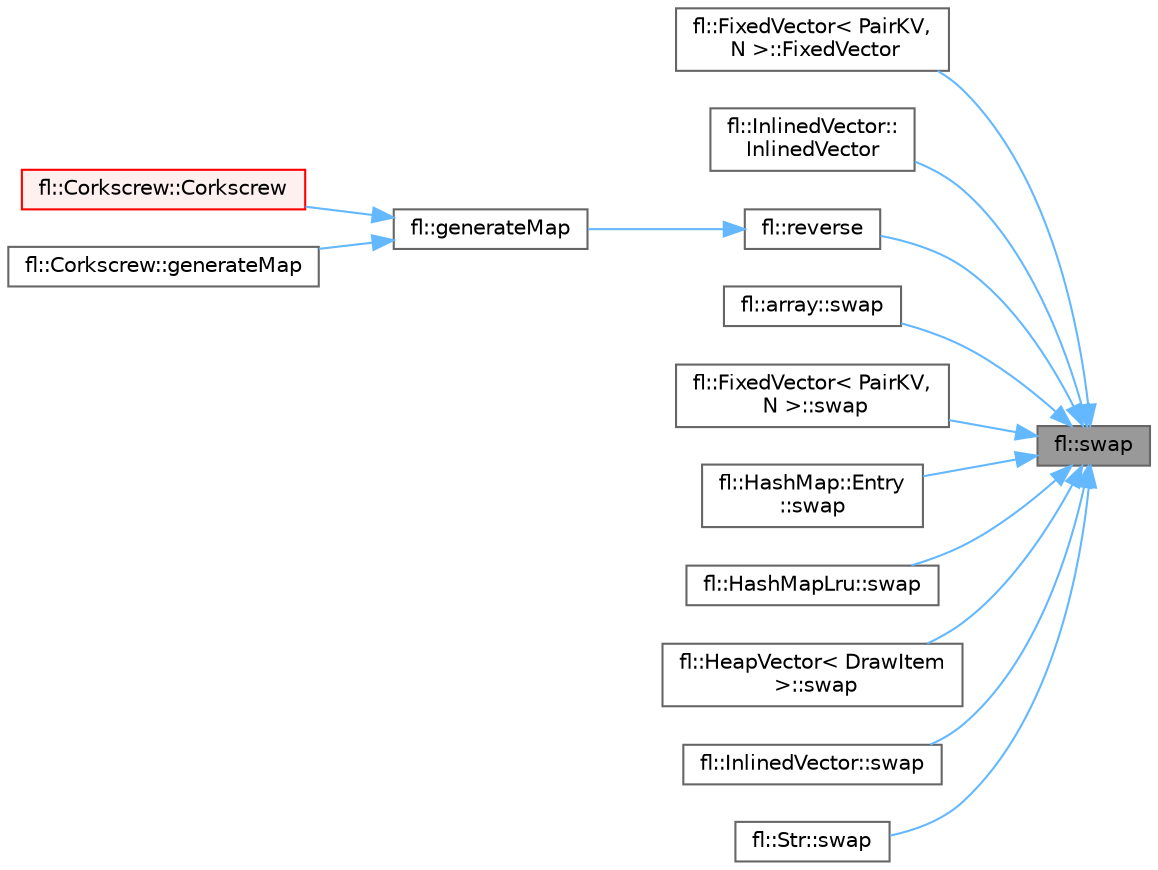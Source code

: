 digraph "fl::swap"
{
 // INTERACTIVE_SVG=YES
 // LATEX_PDF_SIZE
  bgcolor="transparent";
  edge [fontname=Helvetica,fontsize=10,labelfontname=Helvetica,labelfontsize=10];
  node [fontname=Helvetica,fontsize=10,shape=box,height=0.2,width=0.4];
  rankdir="RL";
  Node1 [id="Node000001",label="fl::swap",height=0.2,width=0.4,color="gray40", fillcolor="grey60", style="filled", fontcolor="black",tooltip=" "];
  Node1 -> Node2 [id="edge1_Node000001_Node000002",dir="back",color="steelblue1",style="solid",tooltip=" "];
  Node2 [id="Node000002",label="fl::FixedVector\< PairKV,\l N \>::FixedVector",height=0.2,width=0.4,color="grey40", fillcolor="white", style="filled",URL="$d3/d73/classfl_1_1_fixed_vector_a5a5434970b8f5f39eba9e289b9a5ac67.html#a5a5434970b8f5f39eba9e289b9a5ac67",tooltip=" "];
  Node1 -> Node3 [id="edge2_Node000001_Node000003",dir="back",color="steelblue1",style="solid",tooltip=" "];
  Node3 [id="Node000003",label="fl::InlinedVector::\lInlinedVector",height=0.2,width=0.4,color="grey40", fillcolor="white", style="filled",URL="$da/d18/classfl_1_1_inlined_vector_a8aa06d5e4bbf9b374b751bfef6ec2b53.html#a8aa06d5e4bbf9b374b751bfef6ec2b53",tooltip=" "];
  Node1 -> Node4 [id="edge3_Node000001_Node000004",dir="back",color="steelblue1",style="solid",tooltip=" "];
  Node4 [id="Node000004",label="fl::reverse",height=0.2,width=0.4,color="grey40", fillcolor="white", style="filled",URL="$d4/d36/namespacefl_aa811543ca59ee9b7d57f369e6be44cc9.html#aa811543ca59ee9b7d57f369e6be44cc9",tooltip=" "];
  Node4 -> Node5 [id="edge4_Node000004_Node000005",dir="back",color="steelblue1",style="solid",tooltip=" "];
  Node5 [id="Node000005",label="fl::generateMap",height=0.2,width=0.4,color="grey40", fillcolor="white", style="filled",URL="$d4/d36/namespacefl_a85b589521bcaebb137d530e8dedb77c5.html#a85b589521bcaebb137d530e8dedb77c5",tooltip=" "];
  Node5 -> Node6 [id="edge5_Node000005_Node000006",dir="back",color="steelblue1",style="solid",tooltip=" "];
  Node6 [id="Node000006",label="fl::Corkscrew::Corkscrew",height=0.2,width=0.4,color="red", fillcolor="#FFF0F0", style="filled",URL="$dc/d82/classfl_1_1_corkscrew_ada6c435df8589ef758bfd8733cad4bce.html#ada6c435df8589ef758bfd8733cad4bce",tooltip=" "];
  Node5 -> Node8 [id="edge6_Node000005_Node000008",dir="back",color="steelblue1",style="solid",tooltip=" "];
  Node8 [id="Node000008",label="fl::Corkscrew::generateMap",height=0.2,width=0.4,color="grey40", fillcolor="white", style="filled",URL="$dc/d82/classfl_1_1_corkscrew_ac74a2eeeed0aa83e674ee0a88009b8d4.html#ac74a2eeeed0aa83e674ee0a88009b8d4",tooltip="For testing."];
  Node1 -> Node9 [id="edge7_Node000001_Node000009",dir="back",color="steelblue1",style="solid",tooltip=" "];
  Node9 [id="Node000009",label="fl::array::swap",height=0.2,width=0.4,color="grey40", fillcolor="white", style="filled",URL="$d4/dca/classfl_1_1array_a7f2d98d0b66b77cafedf5e4d0c74faab.html#a7f2d98d0b66b77cafedf5e4d0c74faab",tooltip=" "];
  Node1 -> Node10 [id="edge8_Node000001_Node000010",dir="back",color="steelblue1",style="solid",tooltip=" "];
  Node10 [id="Node000010",label="fl::FixedVector\< PairKV,\l N \>::swap",height=0.2,width=0.4,color="grey40", fillcolor="white", style="filled",URL="$d3/d73/classfl_1_1_fixed_vector_aa127d555d6f5cff3b44077dae7f09ec2.html#aa127d555d6f5cff3b44077dae7f09ec2",tooltip=" "];
  Node1 -> Node11 [id="edge9_Node000001_Node000011",dir="back",color="steelblue1",style="solid",tooltip=" "];
  Node11 [id="Node000011",label="fl::HashMap::Entry\l::swap",height=0.2,width=0.4,color="grey40", fillcolor="white", style="filled",URL="$de/d22/structfl_1_1_hash_map_1_1_entry_a77415fb88e3b1dee6a60278cea4fc299.html#a77415fb88e3b1dee6a60278cea4fc299",tooltip=" "];
  Node1 -> Node12 [id="edge10_Node000001_Node000012",dir="back",color="steelblue1",style="solid",tooltip=" "];
  Node12 [id="Node000012",label="fl::HashMapLru::swap",height=0.2,width=0.4,color="grey40", fillcolor="white", style="filled",URL="$d1/df3/classfl_1_1_hash_map_lru_ac11271b57dfcd991e7f210bc3e9cacf2.html#ac11271b57dfcd991e7f210bc3e9cacf2",tooltip=" "];
  Node1 -> Node13 [id="edge11_Node000001_Node000013",dir="back",color="steelblue1",style="solid",tooltip=" "];
  Node13 [id="Node000013",label="fl::HeapVector\< DrawItem\l \>::swap",height=0.2,width=0.4,color="grey40", fillcolor="white", style="filled",URL="$db/ddd/classfl_1_1_heap_vector_a9734084799e984d1a418670826c548b4.html#a9734084799e984d1a418670826c548b4",tooltip=" "];
  Node1 -> Node14 [id="edge12_Node000001_Node000014",dir="back",color="steelblue1",style="solid",tooltip=" "];
  Node14 [id="Node000014",label="fl::InlinedVector::swap",height=0.2,width=0.4,color="grey40", fillcolor="white", style="filled",URL="$da/d18/classfl_1_1_inlined_vector_a1e9005767de8ea109a90c0deeafc54ac.html#a1e9005767de8ea109a90c0deeafc54ac",tooltip=" "];
  Node1 -> Node15 [id="edge13_Node000001_Node000015",dir="back",color="steelblue1",style="solid",tooltip=" "];
  Node15 [id="Node000015",label="fl::Str::swap",height=0.2,width=0.4,color="grey40", fillcolor="white", style="filled",URL="$d2/d24/classfl_1_1_str_a5c7104a7f263e85c7aa368563b6c85c2.html#a5c7104a7f263e85c7aa368563b6c85c2",tooltip=" "];
}
